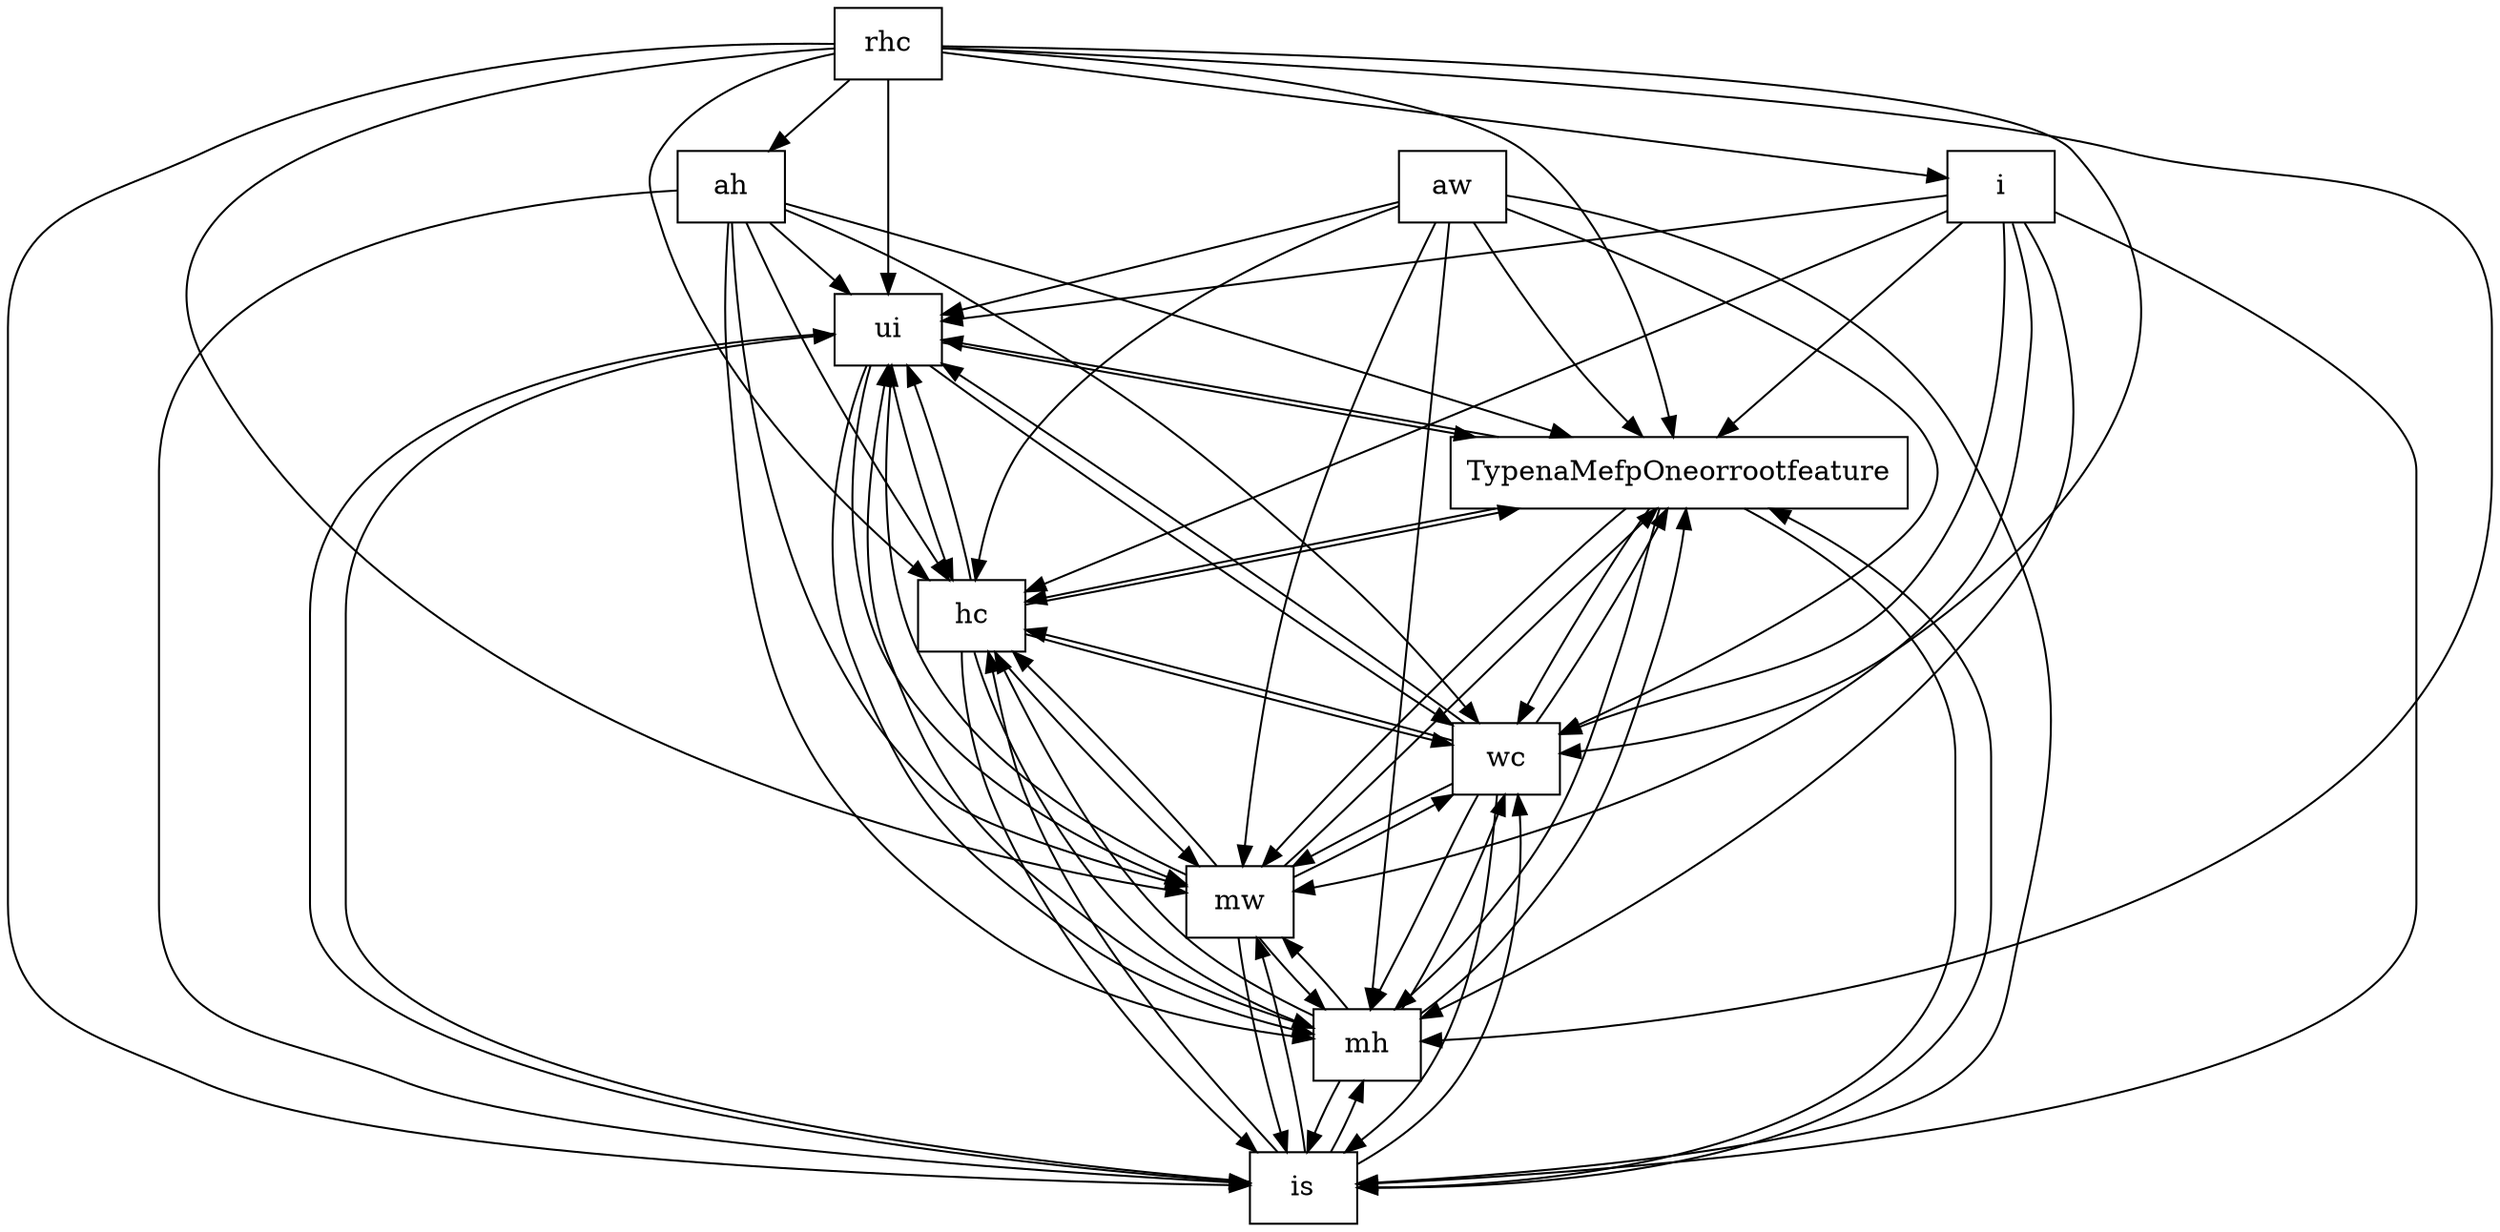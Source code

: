 digraph{
graph [rankdir=TB];
node [shape=box];
edge [arrowhead=normal];
0[label="ui",]
1[label="TypenaMefpOneorrootfeature",]
2[label="is",]
3[label="rhc",]
4[label="mh",]
5[label="mw",]
6[label="wc",]
7[label="hc",]
8[label="aw",]
9[label="ah",]
10[label="i",]
0->1[label="",]
0->2[label="",]
0->4[label="",]
0->5[label="",]
0->6[label="",]
0->7[label="",]
1->0[label="",]
1->2[label="",]
1->4[label="",]
1->5[label="",]
1->6[label="",]
1->7[label="",]
2->0[label="",]
2->1[label="",]
2->4[label="",]
2->5[label="",]
2->6[label="",]
2->7[label="",]
3->0[label="",]
3->1[label="",]
3->2[label="",]
3->4[label="",]
3->5[label="",]
3->6[label="",]
3->7[label="",]
3->9[label="",]
3->10[label="",]
4->0[label="",]
4->1[label="",]
4->2[label="",]
4->5[label="",]
4->6[label="",]
4->7[label="",]
5->0[label="",]
5->1[label="",]
5->2[label="",]
5->4[label="",]
5->6[label="",]
5->7[label="",]
6->0[label="",]
6->1[label="",]
6->2[label="",]
6->4[label="",]
6->5[label="",]
6->7[label="",]
7->0[label="",]
7->1[label="",]
7->2[label="",]
7->4[label="",]
7->5[label="",]
7->6[label="",]
8->0[label="",]
8->1[label="",]
8->2[label="",]
8->4[label="",]
8->5[label="",]
8->6[label="",]
8->7[label="",]
9->0[label="",]
9->1[label="",]
9->2[label="",]
9->4[label="",]
9->5[label="",]
9->6[label="",]
9->7[label="",]
10->0[label="",]
10->1[label="",]
10->2[label="",]
10->4[label="",]
10->5[label="",]
10->6[label="",]
10->7[label="",]
}
